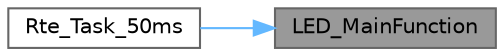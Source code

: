 digraph "LED_MainFunction"
{
 // LATEX_PDF_SIZE
  bgcolor="transparent";
  edge [fontname=Helvetica,fontsize=10,labelfontname=Helvetica,labelfontsize=10];
  node [fontname=Helvetica,fontsize=10,shape=box,height=0.2,width=0.4];
  rankdir="RL";
  Node1 [id="Node000001",label="LED_MainFunction",height=0.2,width=0.4,color="gray40", fillcolor="grey60", style="filled", fontcolor="black",tooltip="LED Main function (runs in periodic task)"];
  Node1 -> Node2 [id="edge1_Node000001_Node000002",dir="back",color="steelblue1",style="solid",tooltip=" "];
  Node2 [id="Node000002",label="Rte_Task_50ms",height=0.2,width=0.4,color="grey40", fillcolor="white", style="filled",URL="$_rte_8c.html#a310ee0a11ae8676025acd8b30a6cfcfa",tooltip=" "];
}
